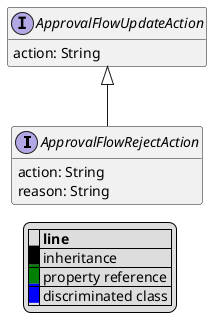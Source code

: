 @startuml

hide empty fields
hide empty methods
legend
|= |= line |
|<back:black>   </back>| inheritance |
|<back:green>   </back>| property reference |
|<back:blue>   </back>| discriminated class |
endlegend
interface ApprovalFlowRejectAction [[ApprovalFlowRejectAction.svg]] extends ApprovalFlowUpdateAction {
    action: String
    reason: String
}
interface ApprovalFlowUpdateAction [[ApprovalFlowUpdateAction.svg]]  {
    action: String
}





@enduml
